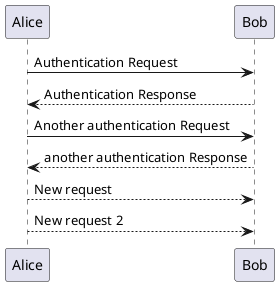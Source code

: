 @startuml
Alice -> Bob: Authentication Request
Bob --> Alice: Authentication Response

Alice -> Bob: Another authentication Request
Alice <-- Bob: another authentication Response

Alice --> Bob: New request
Alice --> Bob: New request 2

@enduml